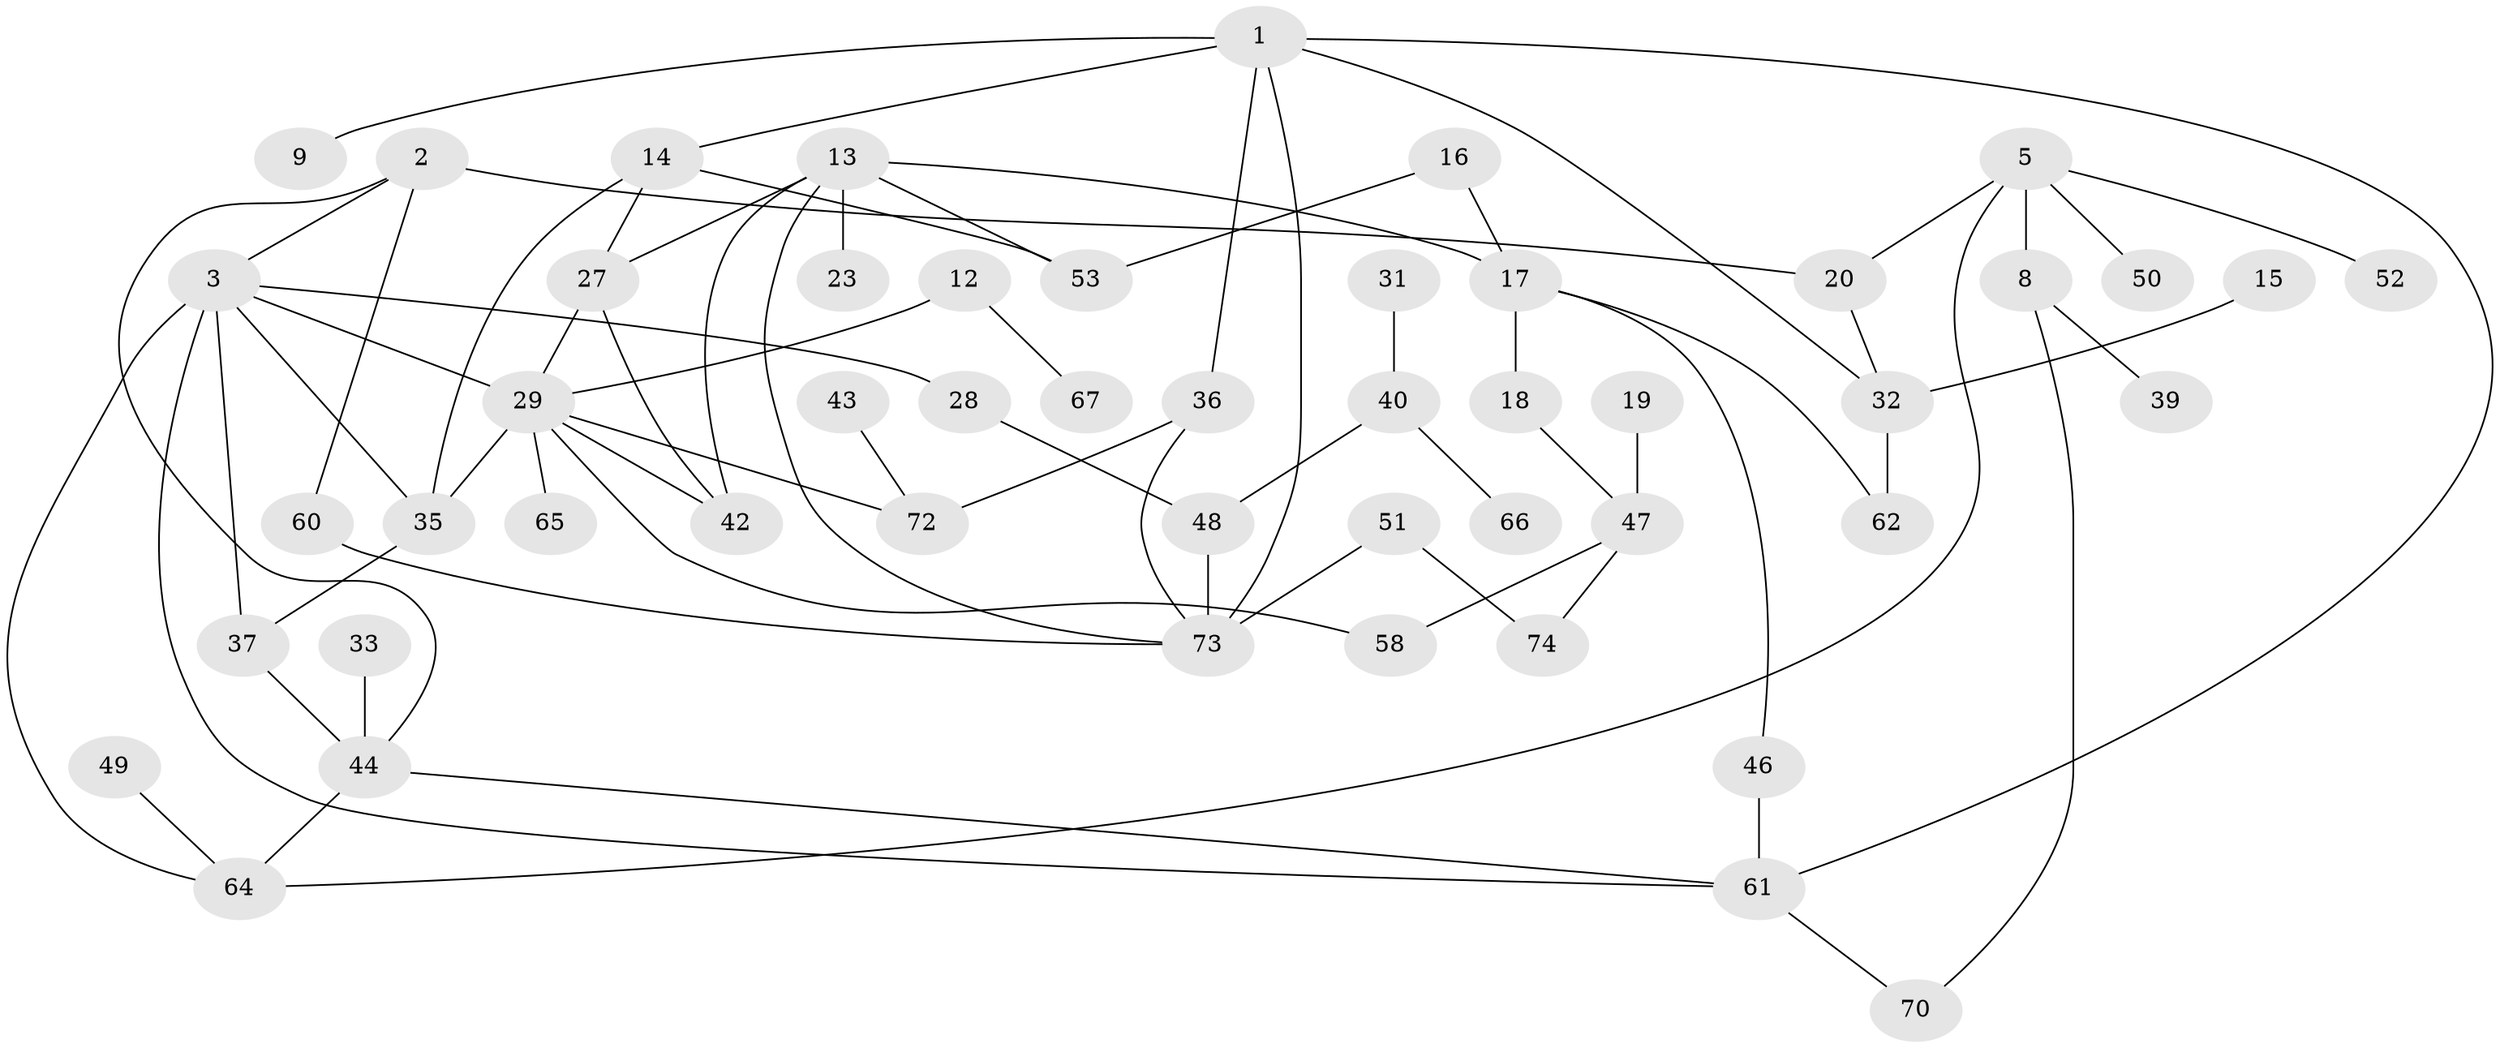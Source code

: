 // original degree distribution, {2: 0.3219178082191781, 3: 0.19863013698630136, 4: 0.0684931506849315, 0: 0.14383561643835616, 5: 0.03424657534246575, 1: 0.2191780821917808, 6: 0.0136986301369863}
// Generated by graph-tools (version 1.1) at 2025/33/03/09/25 02:33:23]
// undirected, 50 vertices, 72 edges
graph export_dot {
graph [start="1"]
  node [color=gray90,style=filled];
  1;
  2;
  3;
  5;
  8;
  9;
  12;
  13;
  14;
  15;
  16;
  17;
  18;
  19;
  20;
  23;
  27;
  28;
  29;
  31;
  32;
  33;
  35;
  36;
  37;
  39;
  40;
  42;
  43;
  44;
  46;
  47;
  48;
  49;
  50;
  51;
  52;
  53;
  58;
  60;
  61;
  62;
  64;
  65;
  66;
  67;
  70;
  72;
  73;
  74;
  1 -- 9 [weight=2.0];
  1 -- 14 [weight=1.0];
  1 -- 32 [weight=1.0];
  1 -- 36 [weight=1.0];
  1 -- 61 [weight=1.0];
  1 -- 73 [weight=2.0];
  2 -- 3 [weight=1.0];
  2 -- 20 [weight=1.0];
  2 -- 44 [weight=1.0];
  2 -- 60 [weight=1.0];
  3 -- 28 [weight=1.0];
  3 -- 29 [weight=1.0];
  3 -- 35 [weight=2.0];
  3 -- 37 [weight=1.0];
  3 -- 61 [weight=1.0];
  3 -- 64 [weight=1.0];
  5 -- 8 [weight=1.0];
  5 -- 20 [weight=1.0];
  5 -- 50 [weight=1.0];
  5 -- 52 [weight=1.0];
  5 -- 64 [weight=1.0];
  8 -- 39 [weight=1.0];
  8 -- 70 [weight=1.0];
  12 -- 29 [weight=1.0];
  12 -- 67 [weight=1.0];
  13 -- 17 [weight=1.0];
  13 -- 23 [weight=1.0];
  13 -- 27 [weight=1.0];
  13 -- 42 [weight=1.0];
  13 -- 53 [weight=2.0];
  13 -- 73 [weight=1.0];
  14 -- 27 [weight=1.0];
  14 -- 35 [weight=1.0];
  14 -- 53 [weight=1.0];
  15 -- 32 [weight=1.0];
  16 -- 17 [weight=1.0];
  16 -- 53 [weight=1.0];
  17 -- 18 [weight=1.0];
  17 -- 46 [weight=1.0];
  17 -- 62 [weight=1.0];
  18 -- 47 [weight=2.0];
  19 -- 47 [weight=1.0];
  20 -- 32 [weight=1.0];
  27 -- 29 [weight=1.0];
  27 -- 42 [weight=1.0];
  28 -- 48 [weight=1.0];
  29 -- 35 [weight=1.0];
  29 -- 42 [weight=1.0];
  29 -- 58 [weight=1.0];
  29 -- 65 [weight=1.0];
  29 -- 72 [weight=1.0];
  31 -- 40 [weight=1.0];
  32 -- 62 [weight=2.0];
  33 -- 44 [weight=1.0];
  35 -- 37 [weight=1.0];
  36 -- 72 [weight=1.0];
  36 -- 73 [weight=1.0];
  37 -- 44 [weight=1.0];
  40 -- 48 [weight=1.0];
  40 -- 66 [weight=1.0];
  43 -- 72 [weight=1.0];
  44 -- 61 [weight=1.0];
  44 -- 64 [weight=1.0];
  46 -- 61 [weight=1.0];
  47 -- 58 [weight=1.0];
  47 -- 74 [weight=1.0];
  48 -- 73 [weight=1.0];
  49 -- 64 [weight=1.0];
  51 -- 73 [weight=1.0];
  51 -- 74 [weight=1.0];
  60 -- 73 [weight=1.0];
  61 -- 70 [weight=1.0];
}
